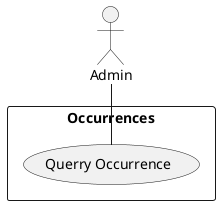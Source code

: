 @startuml Edit Occurence
rectangle "Occurrences"{
(Querry Occurrence)
}
actor :Admin:
Admin -- (Querry Occurrence)
@enduml

# Participating Actors

- Admin

# Preconditions

- The Admin is authenticated

# Flow of Events

1. Admin Presses Querry Occurrence button
    2. System opens Querry Occurence window and displayes list of Occurrences with details on status and infromation 
    3. System includes displaying filtering options
4. Admin sets filter options ie. pending, atendance, points, ...
5. Admin Clicks apply filters
    6. System applyes and calcualtates filtes
6. Admin Clicks close Query Occurrence
    7. System Closes Querry Occurence
    8. System Returns to previous page that admin clicked Querry Occurrecne on

# Postconditions

-Admin Loged in